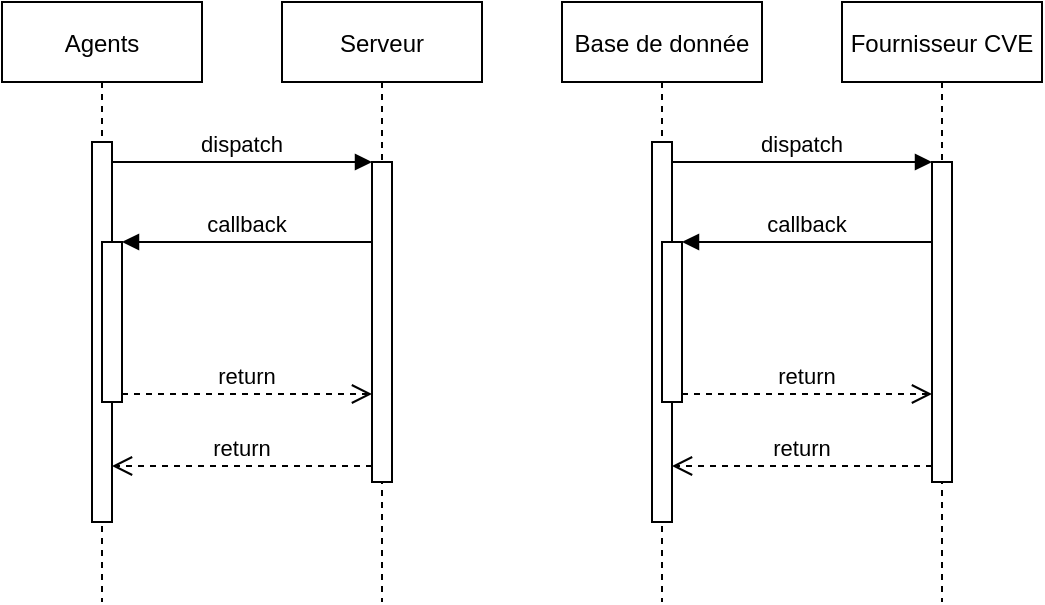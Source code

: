 <mxfile version="15.8.2" type="device"><diagram id="kgpKYQtTHZ0yAKxKKP6v" name="Page-1"><mxGraphModel dx="1038" dy="547" grid="1" gridSize="10" guides="1" tooltips="1" connect="1" arrows="1" fold="1" page="1" pageScale="1" pageWidth="850" pageHeight="1100" math="0" shadow="0"><root><mxCell id="0"/><mxCell id="1" parent="0"/><mxCell id="3nuBFxr9cyL0pnOWT2aG-1" value="Agents" style="shape=umlLifeline;perimeter=lifelinePerimeter;container=1;collapsible=0;recursiveResize=0;rounded=0;shadow=0;strokeWidth=1;" parent="1" vertex="1"><mxGeometry x="80" y="80" width="100" height="300" as="geometry"/></mxCell><mxCell id="3nuBFxr9cyL0pnOWT2aG-2" value="" style="points=[];perimeter=orthogonalPerimeter;rounded=0;shadow=0;strokeWidth=1;" parent="3nuBFxr9cyL0pnOWT2aG-1" vertex="1"><mxGeometry x="45" y="70" width="10" height="190" as="geometry"/></mxCell><mxCell id="3nuBFxr9cyL0pnOWT2aG-4" value="" style="points=[];perimeter=orthogonalPerimeter;rounded=0;shadow=0;strokeWidth=1;" parent="3nuBFxr9cyL0pnOWT2aG-1" vertex="1"><mxGeometry x="50" y="120" width="10" height="80" as="geometry"/></mxCell><mxCell id="3nuBFxr9cyL0pnOWT2aG-5" value="Serveur" style="shape=umlLifeline;perimeter=lifelinePerimeter;container=1;collapsible=0;recursiveResize=0;rounded=0;shadow=0;strokeWidth=1;" parent="1" vertex="1"><mxGeometry x="220" y="80" width="100" height="300" as="geometry"/></mxCell><mxCell id="3nuBFxr9cyL0pnOWT2aG-6" value="" style="points=[];perimeter=orthogonalPerimeter;rounded=0;shadow=0;strokeWidth=1;" parent="3nuBFxr9cyL0pnOWT2aG-5" vertex="1"><mxGeometry x="45" y="80" width="10" height="160" as="geometry"/></mxCell><mxCell id="3nuBFxr9cyL0pnOWT2aG-7" value="return" style="verticalAlign=bottom;endArrow=open;dashed=1;endSize=8;exitX=0;exitY=0.95;shadow=0;strokeWidth=1;" parent="1" source="3nuBFxr9cyL0pnOWT2aG-6" target="3nuBFxr9cyL0pnOWT2aG-2" edge="1"><mxGeometry relative="1" as="geometry"><mxPoint x="275" y="236" as="targetPoint"/></mxGeometry></mxCell><mxCell id="3nuBFxr9cyL0pnOWT2aG-8" value="dispatch" style="verticalAlign=bottom;endArrow=block;entryX=0;entryY=0;shadow=0;strokeWidth=1;" parent="1" source="3nuBFxr9cyL0pnOWT2aG-2" target="3nuBFxr9cyL0pnOWT2aG-6" edge="1"><mxGeometry relative="1" as="geometry"><mxPoint x="275" y="160" as="sourcePoint"/></mxGeometry></mxCell><mxCell id="3nuBFxr9cyL0pnOWT2aG-9" value="callback" style="verticalAlign=bottom;endArrow=block;entryX=1;entryY=0;shadow=0;strokeWidth=1;" parent="1" source="3nuBFxr9cyL0pnOWT2aG-6" target="3nuBFxr9cyL0pnOWT2aG-4" edge="1"><mxGeometry relative="1" as="geometry"><mxPoint x="240" y="200" as="sourcePoint"/></mxGeometry></mxCell><mxCell id="3nuBFxr9cyL0pnOWT2aG-10" value="return" style="verticalAlign=bottom;endArrow=open;dashed=1;endSize=8;exitX=1;exitY=0.95;shadow=0;strokeWidth=1;" parent="1" source="3nuBFxr9cyL0pnOWT2aG-4" target="3nuBFxr9cyL0pnOWT2aG-6" edge="1"><mxGeometry relative="1" as="geometry"><mxPoint x="240" y="257" as="targetPoint"/></mxGeometry></mxCell><mxCell id="n3dOxlrY7nIZb2s4MajE-3" value="Base de donnée" style="shape=umlLifeline;perimeter=lifelinePerimeter;container=1;collapsible=0;recursiveResize=0;rounded=0;shadow=0;strokeWidth=1;" vertex="1" parent="1"><mxGeometry x="360" y="80" width="100" height="300" as="geometry"/></mxCell><mxCell id="n3dOxlrY7nIZb2s4MajE-4" value="" style="points=[];perimeter=orthogonalPerimeter;rounded=0;shadow=0;strokeWidth=1;" vertex="1" parent="n3dOxlrY7nIZb2s4MajE-3"><mxGeometry x="45" y="70" width="10" height="190" as="geometry"/></mxCell><mxCell id="n3dOxlrY7nIZb2s4MajE-5" value="" style="points=[];perimeter=orthogonalPerimeter;rounded=0;shadow=0;strokeWidth=1;" vertex="1" parent="n3dOxlrY7nIZb2s4MajE-3"><mxGeometry x="50" y="120" width="10" height="80" as="geometry"/></mxCell><mxCell id="n3dOxlrY7nIZb2s4MajE-6" value="Fournisseur CVE" style="shape=umlLifeline;perimeter=lifelinePerimeter;container=1;collapsible=0;recursiveResize=0;rounded=0;shadow=0;strokeWidth=1;" vertex="1" parent="1"><mxGeometry x="500" y="80" width="100" height="300" as="geometry"/></mxCell><mxCell id="n3dOxlrY7nIZb2s4MajE-7" value="" style="points=[];perimeter=orthogonalPerimeter;rounded=0;shadow=0;strokeWidth=1;" vertex="1" parent="n3dOxlrY7nIZb2s4MajE-6"><mxGeometry x="45" y="80" width="10" height="160" as="geometry"/></mxCell><mxCell id="n3dOxlrY7nIZb2s4MajE-8" value="return" style="verticalAlign=bottom;endArrow=open;dashed=1;endSize=8;exitX=0;exitY=0.95;shadow=0;strokeWidth=1;" edge="1" parent="1" source="n3dOxlrY7nIZb2s4MajE-7" target="n3dOxlrY7nIZb2s4MajE-4"><mxGeometry relative="1" as="geometry"><mxPoint x="555" y="236" as="targetPoint"/></mxGeometry></mxCell><mxCell id="n3dOxlrY7nIZb2s4MajE-9" value="dispatch" style="verticalAlign=bottom;endArrow=block;entryX=0;entryY=0;shadow=0;strokeWidth=1;" edge="1" parent="1" source="n3dOxlrY7nIZb2s4MajE-4" target="n3dOxlrY7nIZb2s4MajE-7"><mxGeometry relative="1" as="geometry"><mxPoint x="555" y="160" as="sourcePoint"/></mxGeometry></mxCell><mxCell id="n3dOxlrY7nIZb2s4MajE-10" value="callback" style="verticalAlign=bottom;endArrow=block;entryX=1;entryY=0;shadow=0;strokeWidth=1;" edge="1" parent="1" source="n3dOxlrY7nIZb2s4MajE-7" target="n3dOxlrY7nIZb2s4MajE-5"><mxGeometry relative="1" as="geometry"><mxPoint x="520" y="200" as="sourcePoint"/></mxGeometry></mxCell><mxCell id="n3dOxlrY7nIZb2s4MajE-11" value="return" style="verticalAlign=bottom;endArrow=open;dashed=1;endSize=8;exitX=1;exitY=0.95;shadow=0;strokeWidth=1;" edge="1" parent="1" source="n3dOxlrY7nIZb2s4MajE-5" target="n3dOxlrY7nIZb2s4MajE-7"><mxGeometry relative="1" as="geometry"><mxPoint x="520" y="257" as="targetPoint"/></mxGeometry></mxCell></root></mxGraphModel></diagram></mxfile>